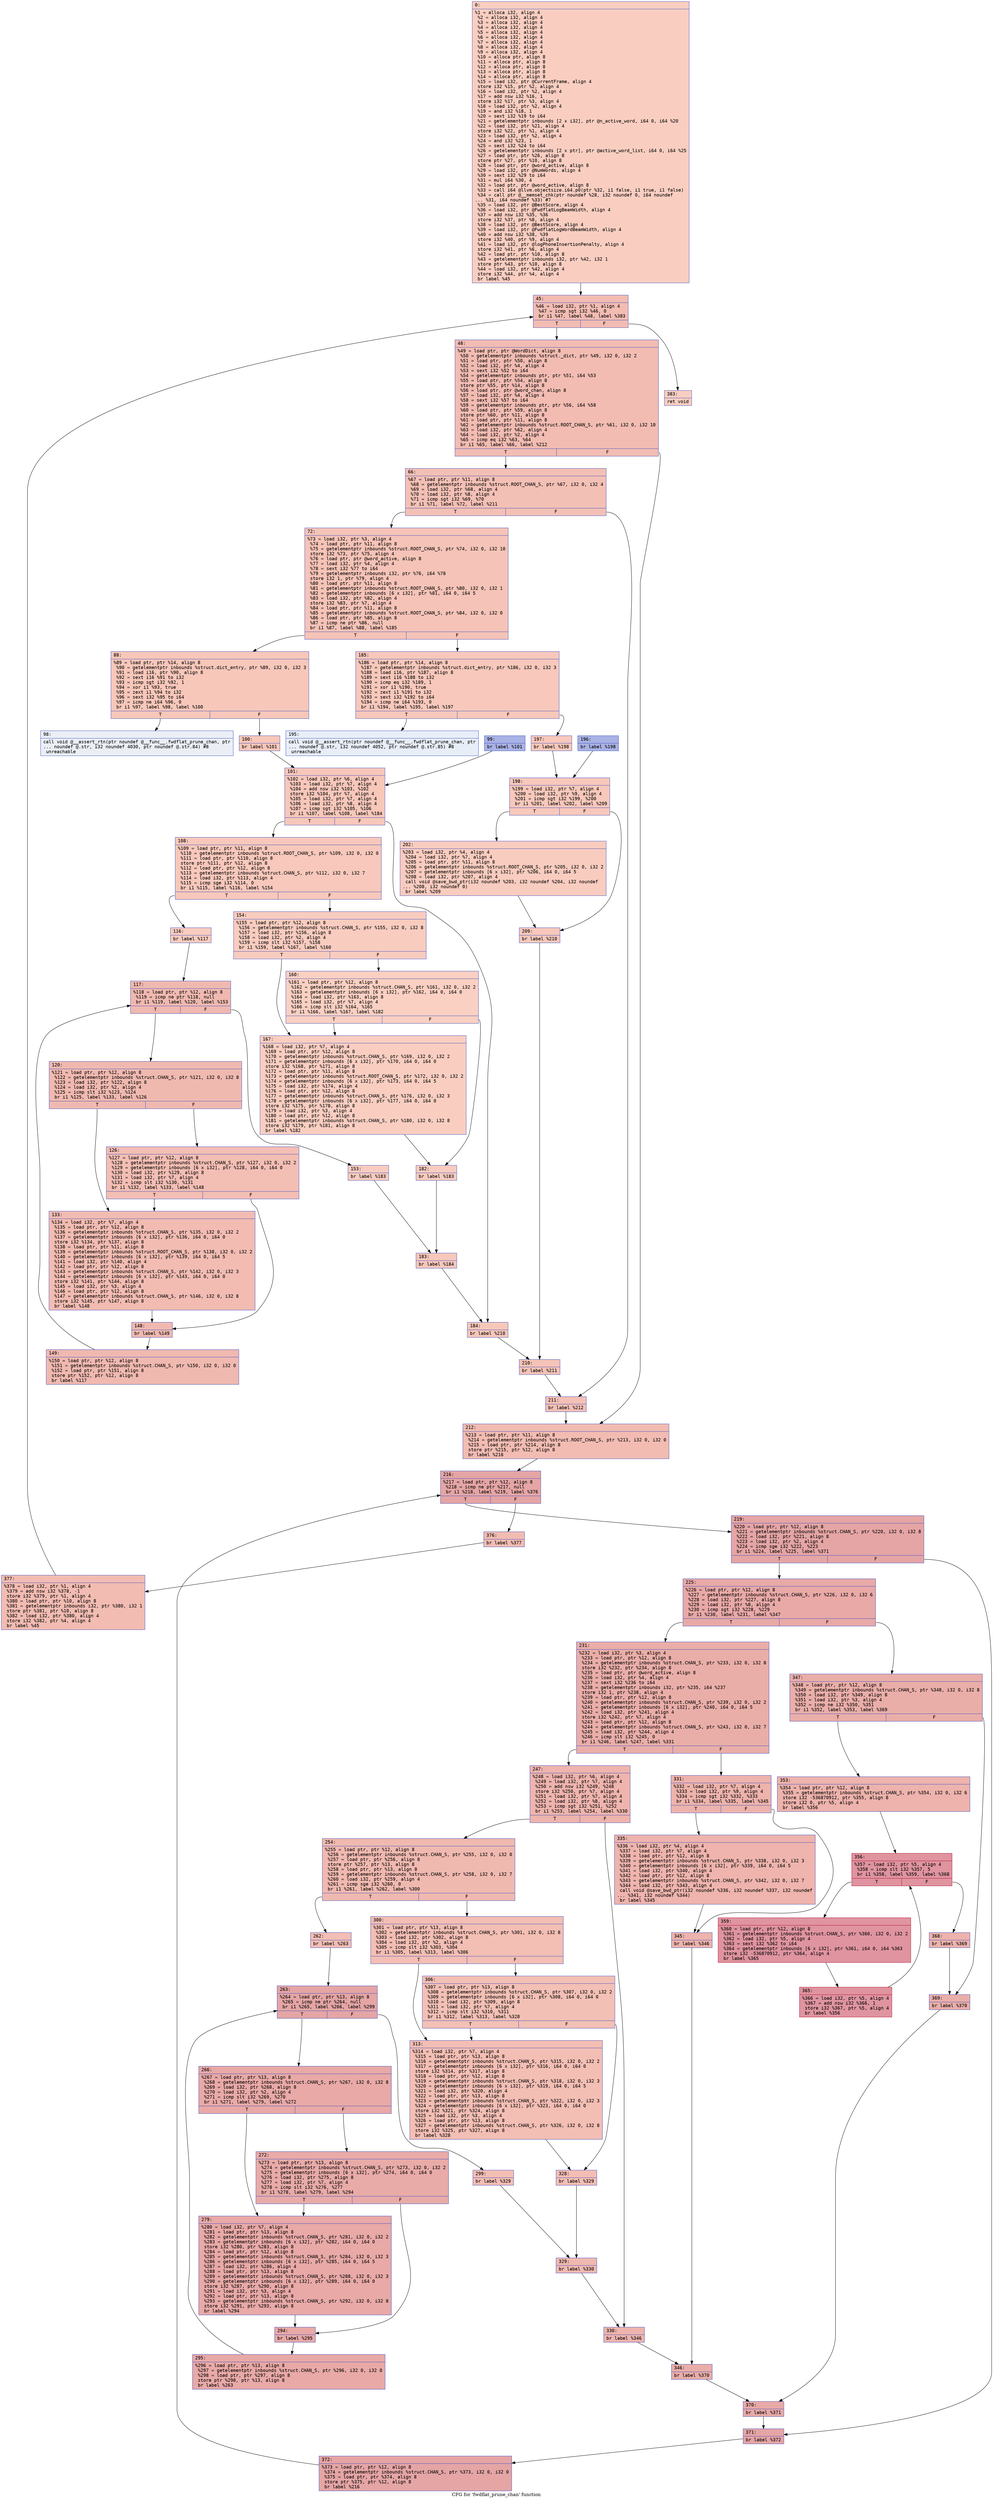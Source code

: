 digraph "CFG for 'fwdflat_prune_chan' function" {
	label="CFG for 'fwdflat_prune_chan' function";

	Node0x60000200eda0 [shape=record,color="#3d50c3ff", style=filled, fillcolor="#f2907270" fontname="Courier",label="{0:\l|  %1 = alloca i32, align 4\l  %2 = alloca i32, align 4\l  %3 = alloca i32, align 4\l  %4 = alloca i32, align 4\l  %5 = alloca i32, align 4\l  %6 = alloca i32, align 4\l  %7 = alloca i32, align 4\l  %8 = alloca i32, align 4\l  %9 = alloca i32, align 4\l  %10 = alloca ptr, align 8\l  %11 = alloca ptr, align 8\l  %12 = alloca ptr, align 8\l  %13 = alloca ptr, align 8\l  %14 = alloca ptr, align 8\l  %15 = load i32, ptr @CurrentFrame, align 4\l  store i32 %15, ptr %2, align 4\l  %16 = load i32, ptr %2, align 4\l  %17 = add nsw i32 %16, 1\l  store i32 %17, ptr %3, align 4\l  %18 = load i32, ptr %2, align 4\l  %19 = and i32 %18, 1\l  %20 = sext i32 %19 to i64\l  %21 = getelementptr inbounds [2 x i32], ptr @n_active_word, i64 0, i64 %20\l  %22 = load i32, ptr %21, align 4\l  store i32 %22, ptr %1, align 4\l  %23 = load i32, ptr %2, align 4\l  %24 = and i32 %23, 1\l  %25 = sext i32 %24 to i64\l  %26 = getelementptr inbounds [2 x ptr], ptr @active_word_list, i64 0, i64 %25\l  %27 = load ptr, ptr %26, align 8\l  store ptr %27, ptr %10, align 8\l  %28 = load ptr, ptr @word_active, align 8\l  %29 = load i32, ptr @NumWords, align 4\l  %30 = sext i32 %29 to i64\l  %31 = mul i64 %30, 4\l  %32 = load ptr, ptr @word_active, align 8\l  %33 = call i64 @llvm.objectsize.i64.p0(ptr %32, i1 false, i1 true, i1 false)\l  %34 = call ptr @__memset_chk(ptr noundef %28, i32 noundef 0, i64 noundef\l... %31, i64 noundef %33) #7\l  %35 = load i32, ptr @BestScore, align 4\l  %36 = load i32, ptr @FwdflatLogBeamWidth, align 4\l  %37 = add nsw i32 %35, %36\l  store i32 %37, ptr %8, align 4\l  %38 = load i32, ptr @BestScore, align 4\l  %39 = load i32, ptr @FwdflatLogWordBeamWidth, align 4\l  %40 = add nsw i32 %38, %39\l  store i32 %40, ptr %9, align 4\l  %41 = load i32, ptr @logPhoneInsertionPenalty, align 4\l  store i32 %41, ptr %6, align 4\l  %42 = load ptr, ptr %10, align 8\l  %43 = getelementptr inbounds i32, ptr %42, i32 1\l  store ptr %43, ptr %10, align 8\l  %44 = load i32, ptr %42, align 4\l  store i32 %44, ptr %4, align 4\l  br label %45\l}"];
	Node0x60000200eda0 -> Node0x60000200edf0[tooltip="0 -> 45\nProbability 100.00%" ];
	Node0x60000200edf0 [shape=record,color="#3d50c3ff", style=filled, fillcolor="#e1675170" fontname="Courier",label="{45:\l|  %46 = load i32, ptr %1, align 4\l  %47 = icmp sgt i32 %46, 0\l  br i1 %47, label %48, label %383\l|{<s0>T|<s1>F}}"];
	Node0x60000200edf0:s0 -> Node0x60000200ee40[tooltip="45 -> 48\nProbability 96.88%" ];
	Node0x60000200edf0:s1 -> Node0x600002008410[tooltip="45 -> 383\nProbability 3.12%" ];
	Node0x60000200ee40 [shape=record,color="#3d50c3ff", style=filled, fillcolor="#e1675170" fontname="Courier",label="{48:\l|  %49 = load ptr, ptr @WordDict, align 8\l  %50 = getelementptr inbounds %struct._dict, ptr %49, i32 0, i32 2\l  %51 = load ptr, ptr %50, align 8\l  %52 = load i32, ptr %4, align 4\l  %53 = sext i32 %52 to i64\l  %54 = getelementptr inbounds ptr, ptr %51, i64 %53\l  %55 = load ptr, ptr %54, align 8\l  store ptr %55, ptr %14, align 8\l  %56 = load ptr, ptr @word_chan, align 8\l  %57 = load i32, ptr %4, align 4\l  %58 = sext i32 %57 to i64\l  %59 = getelementptr inbounds ptr, ptr %56, i64 %58\l  %60 = load ptr, ptr %59, align 8\l  store ptr %60, ptr %11, align 8\l  %61 = load ptr, ptr %11, align 8\l  %62 = getelementptr inbounds %struct.ROOT_CHAN_S, ptr %61, i32 0, i32 10\l  %63 = load i32, ptr %62, align 4\l  %64 = load i32, ptr %2, align 4\l  %65 = icmp eq i32 %63, %64\l  br i1 %65, label %66, label %212\l|{<s0>T|<s1>F}}"];
	Node0x60000200ee40:s0 -> Node0x60000200ee90[tooltip="48 -> 66\nProbability 50.00%" ];
	Node0x60000200ee40:s1 -> Node0x60000200f840[tooltip="48 -> 212\nProbability 50.00%" ];
	Node0x60000200ee90 [shape=record,color="#3d50c3ff", style=filled, fillcolor="#e5705870" fontname="Courier",label="{66:\l|  %67 = load ptr, ptr %11, align 8\l  %68 = getelementptr inbounds %struct.ROOT_CHAN_S, ptr %67, i32 0, i32 4\l  %69 = load i32, ptr %68, align 4\l  %70 = load i32, ptr %8, align 4\l  %71 = icmp sgt i32 %69, %70\l  br i1 %71, label %72, label %211\l|{<s0>T|<s1>F}}"];
	Node0x60000200ee90:s0 -> Node0x60000200eee0[tooltip="66 -> 72\nProbability 50.00%" ];
	Node0x60000200ee90:s1 -> Node0x60000200f7f0[tooltip="66 -> 211\nProbability 50.00%" ];
	Node0x60000200eee0 [shape=record,color="#3d50c3ff", style=filled, fillcolor="#e8765c70" fontname="Courier",label="{72:\l|  %73 = load i32, ptr %3, align 4\l  %74 = load ptr, ptr %11, align 8\l  %75 = getelementptr inbounds %struct.ROOT_CHAN_S, ptr %74, i32 0, i32 10\l  store i32 %73, ptr %75, align 4\l  %76 = load ptr, ptr @word_active, align 8\l  %77 = load i32, ptr %4, align 4\l  %78 = sext i32 %77 to i64\l  %79 = getelementptr inbounds i32, ptr %76, i64 %78\l  store i32 1, ptr %79, align 4\l  %80 = load ptr, ptr %11, align 8\l  %81 = getelementptr inbounds %struct.ROOT_CHAN_S, ptr %80, i32 0, i32 1\l  %82 = getelementptr inbounds [6 x i32], ptr %81, i64 0, i64 5\l  %83 = load i32, ptr %82, align 4\l  store i32 %83, ptr %7, align 4\l  %84 = load ptr, ptr %11, align 8\l  %85 = getelementptr inbounds %struct.ROOT_CHAN_S, ptr %84, i32 0, i32 0\l  %86 = load ptr, ptr %85, align 8\l  %87 = icmp ne ptr %86, null\l  br i1 %87, label %88, label %185\l|{<s0>T|<s1>F}}"];
	Node0x60000200eee0:s0 -> Node0x60000200ef30[tooltip="72 -> 88\nProbability 62.50%" ];
	Node0x60000200eee0:s1 -> Node0x60000200f570[tooltip="72 -> 185\nProbability 37.50%" ];
	Node0x60000200ef30 [shape=record,color="#3d50c3ff", style=filled, fillcolor="#ec7f6370" fontname="Courier",label="{88:\l|  %89 = load ptr, ptr %14, align 8\l  %90 = getelementptr inbounds %struct.dict_entry, ptr %89, i32 0, i32 3\l  %91 = load i16, ptr %90, align 8\l  %92 = sext i16 %91 to i32\l  %93 = icmp sgt i32 %92, 1\l  %94 = xor i1 %93, true\l  %95 = zext i1 %94 to i32\l  %96 = sext i32 %95 to i64\l  %97 = icmp ne i64 %96, 0\l  br i1 %97, label %98, label %100\l|{<s0>T|<s1>F}}"];
	Node0x60000200ef30:s0 -> Node0x60000200ef80[tooltip="88 -> 98\nProbability 0.00%" ];
	Node0x60000200ef30:s1 -> Node0x60000200f020[tooltip="88 -> 100\nProbability 100.00%" ];
	Node0x60000200ef80 [shape=record,color="#3d50c3ff", style=filled, fillcolor="#d1dae970" fontname="Courier",label="{98:\l|  call void @__assert_rtn(ptr noundef @__func__.fwdflat_prune_chan, ptr\l... noundef @.str, i32 noundef 4030, ptr noundef @.str.84) #8\l  unreachable\l}"];
	Node0x60000200efd0 [shape=record,color="#3d50c3ff", style=filled, fillcolor="#3d50c370" fontname="Courier",label="{99:\l|  br label %101\l}"];
	Node0x60000200efd0 -> Node0x60000200f070[tooltip="99 -> 101\nProbability 100.00%" ];
	Node0x60000200f020 [shape=record,color="#3d50c3ff", style=filled, fillcolor="#ec7f6370" fontname="Courier",label="{100:\l|  br label %101\l}"];
	Node0x60000200f020 -> Node0x60000200f070[tooltip="100 -> 101\nProbability 100.00%" ];
	Node0x60000200f070 [shape=record,color="#3d50c3ff", style=filled, fillcolor="#ec7f6370" fontname="Courier",label="{101:\l|  %102 = load i32, ptr %6, align 4\l  %103 = load i32, ptr %7, align 4\l  %104 = add nsw i32 %103, %102\l  store i32 %104, ptr %7, align 4\l  %105 = load i32, ptr %7, align 4\l  %106 = load i32, ptr %8, align 4\l  %107 = icmp sgt i32 %105, %106\l  br i1 %107, label %108, label %184\l|{<s0>T|<s1>F}}"];
	Node0x60000200f070:s0 -> Node0x60000200f0c0[tooltip="101 -> 108\nProbability 50.00%" ];
	Node0x60000200f070:s1 -> Node0x60000200f520[tooltip="101 -> 184\nProbability 50.00%" ];
	Node0x60000200f0c0 [shape=record,color="#3d50c3ff", style=filled, fillcolor="#ed836670" fontname="Courier",label="{108:\l|  %109 = load ptr, ptr %11, align 8\l  %110 = getelementptr inbounds %struct.ROOT_CHAN_S, ptr %109, i32 0, i32 0\l  %111 = load ptr, ptr %110, align 8\l  store ptr %111, ptr %12, align 8\l  %112 = load ptr, ptr %12, align 8\l  %113 = getelementptr inbounds %struct.CHAN_S, ptr %112, i32 0, i32 7\l  %114 = load i32, ptr %113, align 4\l  %115 = icmp sge i32 %114, 0\l  br i1 %115, label %116, label %154\l|{<s0>T|<s1>F}}"];
	Node0x60000200f0c0:s0 -> Node0x60000200f110[tooltip="108 -> 116\nProbability 50.00%" ];
	Node0x60000200f0c0:s1 -> Node0x60000200f390[tooltip="108 -> 154\nProbability 50.00%" ];
	Node0x60000200f110 [shape=record,color="#3d50c3ff", style=filled, fillcolor="#f08b6e70" fontname="Courier",label="{116:\l|  br label %117\l}"];
	Node0x60000200f110 -> Node0x60000200f160[tooltip="116 -> 117\nProbability 100.00%" ];
	Node0x60000200f160 [shape=record,color="#3d50c3ff", style=filled, fillcolor="#de614d70" fontname="Courier",label="{117:\l|  %118 = load ptr, ptr %12, align 8\l  %119 = icmp ne ptr %118, null\l  br i1 %119, label %120, label %153\l|{<s0>T|<s1>F}}"];
	Node0x60000200f160:s0 -> Node0x60000200f1b0[tooltip="117 -> 120\nProbability 96.88%" ];
	Node0x60000200f160:s1 -> Node0x60000200f340[tooltip="117 -> 153\nProbability 3.12%" ];
	Node0x60000200f1b0 [shape=record,color="#3d50c3ff", style=filled, fillcolor="#de614d70" fontname="Courier",label="{120:\l|  %121 = load ptr, ptr %12, align 8\l  %122 = getelementptr inbounds %struct.CHAN_S, ptr %121, i32 0, i32 8\l  %123 = load i32, ptr %122, align 8\l  %124 = load i32, ptr %2, align 4\l  %125 = icmp slt i32 %123, %124\l  br i1 %125, label %133, label %126\l|{<s0>T|<s1>F}}"];
	Node0x60000200f1b0:s0 -> Node0x60000200f250[tooltip="120 -> 133\nProbability 50.00%" ];
	Node0x60000200f1b0:s1 -> Node0x60000200f200[tooltip="120 -> 126\nProbability 50.00%" ];
	Node0x60000200f200 [shape=record,color="#3d50c3ff", style=filled, fillcolor="#e36c5570" fontname="Courier",label="{126:\l|  %127 = load ptr, ptr %12, align 8\l  %128 = getelementptr inbounds %struct.CHAN_S, ptr %127, i32 0, i32 2\l  %129 = getelementptr inbounds [6 x i32], ptr %128, i64 0, i64 0\l  %130 = load i32, ptr %129, align 8\l  %131 = load i32, ptr %7, align 4\l  %132 = icmp slt i32 %130, %131\l  br i1 %132, label %133, label %148\l|{<s0>T|<s1>F}}"];
	Node0x60000200f200:s0 -> Node0x60000200f250[tooltip="126 -> 133\nProbability 50.00%" ];
	Node0x60000200f200:s1 -> Node0x60000200f2a0[tooltip="126 -> 148\nProbability 50.00%" ];
	Node0x60000200f250 [shape=record,color="#3d50c3ff", style=filled, fillcolor="#e1675170" fontname="Courier",label="{133:\l|  %134 = load i32, ptr %7, align 4\l  %135 = load ptr, ptr %12, align 8\l  %136 = getelementptr inbounds %struct.CHAN_S, ptr %135, i32 0, i32 2\l  %137 = getelementptr inbounds [6 x i32], ptr %136, i64 0, i64 0\l  store i32 %134, ptr %137, align 8\l  %138 = load ptr, ptr %11, align 8\l  %139 = getelementptr inbounds %struct.ROOT_CHAN_S, ptr %138, i32 0, i32 2\l  %140 = getelementptr inbounds [6 x i32], ptr %139, i64 0, i64 5\l  %141 = load i32, ptr %140, align 4\l  %142 = load ptr, ptr %12, align 8\l  %143 = getelementptr inbounds %struct.CHAN_S, ptr %142, i32 0, i32 3\l  %144 = getelementptr inbounds [6 x i32], ptr %143, i64 0, i64 0\l  store i32 %141, ptr %144, align 8\l  %145 = load i32, ptr %3, align 4\l  %146 = load ptr, ptr %12, align 8\l  %147 = getelementptr inbounds %struct.CHAN_S, ptr %146, i32 0, i32 8\l  store i32 %145, ptr %147, align 8\l  br label %148\l}"];
	Node0x60000200f250 -> Node0x60000200f2a0[tooltip="133 -> 148\nProbability 100.00%" ];
	Node0x60000200f2a0 [shape=record,color="#3d50c3ff", style=filled, fillcolor="#de614d70" fontname="Courier",label="{148:\l|  br label %149\l}"];
	Node0x60000200f2a0 -> Node0x60000200f2f0[tooltip="148 -> 149\nProbability 100.00%" ];
	Node0x60000200f2f0 [shape=record,color="#3d50c3ff", style=filled, fillcolor="#de614d70" fontname="Courier",label="{149:\l|  %150 = load ptr, ptr %12, align 8\l  %151 = getelementptr inbounds %struct.CHAN_S, ptr %150, i32 0, i32 0\l  %152 = load ptr, ptr %151, align 8\l  store ptr %152, ptr %12, align 8\l  br label %117\l}"];
	Node0x60000200f2f0 -> Node0x60000200f160[tooltip="149 -> 117\nProbability 100.00%" ];
	Node0x60000200f340 [shape=record,color="#3d50c3ff", style=filled, fillcolor="#f08b6e70" fontname="Courier",label="{153:\l|  br label %183\l}"];
	Node0x60000200f340 -> Node0x60000200f4d0[tooltip="153 -> 183\nProbability 100.00%" ];
	Node0x60000200f390 [shape=record,color="#3d50c3ff", style=filled, fillcolor="#f08b6e70" fontname="Courier",label="{154:\l|  %155 = load ptr, ptr %12, align 8\l  %156 = getelementptr inbounds %struct.CHAN_S, ptr %155, i32 0, i32 8\l  %157 = load i32, ptr %156, align 8\l  %158 = load i32, ptr %2, align 4\l  %159 = icmp slt i32 %157, %158\l  br i1 %159, label %167, label %160\l|{<s0>T|<s1>F}}"];
	Node0x60000200f390:s0 -> Node0x60000200f430[tooltip="154 -> 167\nProbability 50.00%" ];
	Node0x60000200f390:s1 -> Node0x60000200f3e0[tooltip="154 -> 160\nProbability 50.00%" ];
	Node0x60000200f3e0 [shape=record,color="#3d50c3ff", style=filled, fillcolor="#f3947570" fontname="Courier",label="{160:\l|  %161 = load ptr, ptr %12, align 8\l  %162 = getelementptr inbounds %struct.CHAN_S, ptr %161, i32 0, i32 2\l  %163 = getelementptr inbounds [6 x i32], ptr %162, i64 0, i64 0\l  %164 = load i32, ptr %163, align 8\l  %165 = load i32, ptr %7, align 4\l  %166 = icmp slt i32 %164, %165\l  br i1 %166, label %167, label %182\l|{<s0>T|<s1>F}}"];
	Node0x60000200f3e0:s0 -> Node0x60000200f430[tooltip="160 -> 167\nProbability 50.00%" ];
	Node0x60000200f3e0:s1 -> Node0x60000200f480[tooltip="160 -> 182\nProbability 50.00%" ];
	Node0x60000200f430 [shape=record,color="#3d50c3ff", style=filled, fillcolor="#f2907270" fontname="Courier",label="{167:\l|  %168 = load i32, ptr %7, align 4\l  %169 = load ptr, ptr %12, align 8\l  %170 = getelementptr inbounds %struct.CHAN_S, ptr %169, i32 0, i32 2\l  %171 = getelementptr inbounds [6 x i32], ptr %170, i64 0, i64 0\l  store i32 %168, ptr %171, align 8\l  %172 = load ptr, ptr %11, align 8\l  %173 = getelementptr inbounds %struct.ROOT_CHAN_S, ptr %172, i32 0, i32 2\l  %174 = getelementptr inbounds [6 x i32], ptr %173, i64 0, i64 5\l  %175 = load i32, ptr %174, align 4\l  %176 = load ptr, ptr %12, align 8\l  %177 = getelementptr inbounds %struct.CHAN_S, ptr %176, i32 0, i32 3\l  %178 = getelementptr inbounds [6 x i32], ptr %177, i64 0, i64 0\l  store i32 %175, ptr %178, align 8\l  %179 = load i32, ptr %3, align 4\l  %180 = load ptr, ptr %12, align 8\l  %181 = getelementptr inbounds %struct.CHAN_S, ptr %180, i32 0, i32 8\l  store i32 %179, ptr %181, align 8\l  br label %182\l}"];
	Node0x60000200f430 -> Node0x60000200f480[tooltip="167 -> 182\nProbability 100.00%" ];
	Node0x60000200f480 [shape=record,color="#3d50c3ff", style=filled, fillcolor="#f08b6e70" fontname="Courier",label="{182:\l|  br label %183\l}"];
	Node0x60000200f480 -> Node0x60000200f4d0[tooltip="182 -> 183\nProbability 100.00%" ];
	Node0x60000200f4d0 [shape=record,color="#3d50c3ff", style=filled, fillcolor="#ed836670" fontname="Courier",label="{183:\l|  br label %184\l}"];
	Node0x60000200f4d0 -> Node0x60000200f520[tooltip="183 -> 184\nProbability 100.00%" ];
	Node0x60000200f520 [shape=record,color="#3d50c3ff", style=filled, fillcolor="#ec7f6370" fontname="Courier",label="{184:\l|  br label %210\l}"];
	Node0x60000200f520 -> Node0x60000200f7a0[tooltip="184 -> 210\nProbability 100.00%" ];
	Node0x60000200f570 [shape=record,color="#3d50c3ff", style=filled, fillcolor="#ed836670" fontname="Courier",label="{185:\l|  %186 = load ptr, ptr %14, align 8\l  %187 = getelementptr inbounds %struct.dict_entry, ptr %186, i32 0, i32 3\l  %188 = load i16, ptr %187, align 8\l  %189 = sext i16 %188 to i32\l  %190 = icmp eq i32 %189, 1\l  %191 = xor i1 %190, true\l  %192 = zext i1 %191 to i32\l  %193 = sext i32 %192 to i64\l  %194 = icmp ne i64 %193, 0\l  br i1 %194, label %195, label %197\l|{<s0>T|<s1>F}}"];
	Node0x60000200f570:s0 -> Node0x60000200f5c0[tooltip="185 -> 195\nProbability 0.00%" ];
	Node0x60000200f570:s1 -> Node0x60000200f660[tooltip="185 -> 197\nProbability 100.00%" ];
	Node0x60000200f5c0 [shape=record,color="#3d50c3ff", style=filled, fillcolor="#cbd8ee70" fontname="Courier",label="{195:\l|  call void @__assert_rtn(ptr noundef @__func__.fwdflat_prune_chan, ptr\l... noundef @.str, i32 noundef 4052, ptr noundef @.str.85) #8\l  unreachable\l}"];
	Node0x60000200f610 [shape=record,color="#3d50c3ff", style=filled, fillcolor="#3d50c370" fontname="Courier",label="{196:\l|  br label %198\l}"];
	Node0x60000200f610 -> Node0x60000200f6b0[tooltip="196 -> 198\nProbability 100.00%" ];
	Node0x60000200f660 [shape=record,color="#3d50c3ff", style=filled, fillcolor="#ed836670" fontname="Courier",label="{197:\l|  br label %198\l}"];
	Node0x60000200f660 -> Node0x60000200f6b0[tooltip="197 -> 198\nProbability 100.00%" ];
	Node0x60000200f6b0 [shape=record,color="#3d50c3ff", style=filled, fillcolor="#ed836670" fontname="Courier",label="{198:\l|  %199 = load i32, ptr %7, align 4\l  %200 = load i32, ptr %9, align 4\l  %201 = icmp sgt i32 %199, %200\l  br i1 %201, label %202, label %209\l|{<s0>T|<s1>F}}"];
	Node0x60000200f6b0:s0 -> Node0x60000200f700[tooltip="198 -> 202\nProbability 50.00%" ];
	Node0x60000200f6b0:s1 -> Node0x60000200f750[tooltip="198 -> 209\nProbability 50.00%" ];
	Node0x60000200f700 [shape=record,color="#3d50c3ff", style=filled, fillcolor="#f08b6e70" fontname="Courier",label="{202:\l|  %203 = load i32, ptr %4, align 4\l  %204 = load i32, ptr %7, align 4\l  %205 = load ptr, ptr %11, align 8\l  %206 = getelementptr inbounds %struct.ROOT_CHAN_S, ptr %205, i32 0, i32 2\l  %207 = getelementptr inbounds [6 x i32], ptr %206, i64 0, i64 5\l  %208 = load i32, ptr %207, align 4\l  call void @save_bwd_ptr(i32 noundef %203, i32 noundef %204, i32 noundef\l... %208, i32 noundef 0)\l  br label %209\l}"];
	Node0x60000200f700 -> Node0x60000200f750[tooltip="202 -> 209\nProbability 100.00%" ];
	Node0x60000200f750 [shape=record,color="#3d50c3ff", style=filled, fillcolor="#ed836670" fontname="Courier",label="{209:\l|  br label %210\l}"];
	Node0x60000200f750 -> Node0x60000200f7a0[tooltip="209 -> 210\nProbability 100.00%" ];
	Node0x60000200f7a0 [shape=record,color="#3d50c3ff", style=filled, fillcolor="#e8765c70" fontname="Courier",label="{210:\l|  br label %211\l}"];
	Node0x60000200f7a0 -> Node0x60000200f7f0[tooltip="210 -> 211\nProbability 100.00%" ];
	Node0x60000200f7f0 [shape=record,color="#3d50c3ff", style=filled, fillcolor="#e5705870" fontname="Courier",label="{211:\l|  br label %212\l}"];
	Node0x60000200f7f0 -> Node0x60000200f840[tooltip="211 -> 212\nProbability 100.00%" ];
	Node0x60000200f840 [shape=record,color="#3d50c3ff", style=filled, fillcolor="#e1675170" fontname="Courier",label="{212:\l|  %213 = load ptr, ptr %11, align 8\l  %214 = getelementptr inbounds %struct.ROOT_CHAN_S, ptr %213, i32 0, i32 0\l  %215 = load ptr, ptr %214, align 8\l  store ptr %215, ptr %12, align 8\l  br label %216\l}"];
	Node0x60000200f840 -> Node0x60000200f890[tooltip="212 -> 216\nProbability 100.00%" ];
	Node0x60000200f890 [shape=record,color="#3d50c3ff", style=filled, fillcolor="#c5333470" fontname="Courier",label="{216:\l|  %217 = load ptr, ptr %12, align 8\l  %218 = icmp ne ptr %217, null\l  br i1 %218, label %219, label %376\l|{<s0>T|<s1>F}}"];
	Node0x60000200f890:s0 -> Node0x60000200f8e0[tooltip="216 -> 219\nProbability 96.88%" ];
	Node0x60000200f890:s1 -> Node0x600002008370[tooltip="216 -> 376\nProbability 3.12%" ];
	Node0x60000200f8e0 [shape=record,color="#3d50c3ff", style=filled, fillcolor="#c5333470" fontname="Courier",label="{219:\l|  %220 = load ptr, ptr %12, align 8\l  %221 = getelementptr inbounds %struct.CHAN_S, ptr %220, i32 0, i32 8\l  %222 = load i32, ptr %221, align 8\l  %223 = load i32, ptr %2, align 4\l  %224 = icmp sge i32 %222, %223\l  br i1 %224, label %225, label %371\l|{<s0>T|<s1>F}}"];
	Node0x60000200f8e0:s0 -> Node0x60000200f930[tooltip="219 -> 225\nProbability 50.00%" ];
	Node0x60000200f8e0:s1 -> Node0x6000020082d0[tooltip="219 -> 371\nProbability 50.00%" ];
	Node0x60000200f930 [shape=record,color="#3d50c3ff", style=filled, fillcolor="#ca3b3770" fontname="Courier",label="{225:\l|  %226 = load ptr, ptr %12, align 8\l  %227 = getelementptr inbounds %struct.CHAN_S, ptr %226, i32 0, i32 6\l  %228 = load i32, ptr %227, align 8\l  %229 = load i32, ptr %8, align 4\l  %230 = icmp sgt i32 %228, %229\l  br i1 %230, label %231, label %347\l|{<s0>T|<s1>F}}"];
	Node0x60000200f930:s0 -> Node0x60000200f980[tooltip="225 -> 231\nProbability 50.00%" ];
	Node0x60000200f930:s1 -> Node0x600002008050[tooltip="225 -> 347\nProbability 50.00%" ];
	Node0x60000200f980 [shape=record,color="#3d50c3ff", style=filled, fillcolor="#d0473d70" fontname="Courier",label="{231:\l|  %232 = load i32, ptr %3, align 4\l  %233 = load ptr, ptr %12, align 8\l  %234 = getelementptr inbounds %struct.CHAN_S, ptr %233, i32 0, i32 8\l  store i32 %232, ptr %234, align 8\l  %235 = load ptr, ptr @word_active, align 8\l  %236 = load i32, ptr %4, align 4\l  %237 = sext i32 %236 to i64\l  %238 = getelementptr inbounds i32, ptr %235, i64 %237\l  store i32 1, ptr %238, align 4\l  %239 = load ptr, ptr %12, align 8\l  %240 = getelementptr inbounds %struct.CHAN_S, ptr %239, i32 0, i32 2\l  %241 = getelementptr inbounds [6 x i32], ptr %240, i64 0, i64 5\l  %242 = load i32, ptr %241, align 4\l  store i32 %242, ptr %7, align 4\l  %243 = load ptr, ptr %12, align 8\l  %244 = getelementptr inbounds %struct.CHAN_S, ptr %243, i32 0, i32 7\l  %245 = load i32, ptr %244, align 4\l  %246 = icmp slt i32 %245, 0\l  br i1 %246, label %247, label %331\l|{<s0>T|<s1>F}}"];
	Node0x60000200f980:s0 -> Node0x60000200f9d0[tooltip="231 -> 247\nProbability 37.50%" ];
	Node0x60000200f980:s1 -> Node0x60000200fed0[tooltip="231 -> 331\nProbability 62.50%" ];
	Node0x60000200f9d0 [shape=record,color="#3d50c3ff", style=filled, fillcolor="#d8564670" fontname="Courier",label="{247:\l|  %248 = load i32, ptr %6, align 4\l  %249 = load i32, ptr %7, align 4\l  %250 = add nsw i32 %249, %248\l  store i32 %250, ptr %7, align 4\l  %251 = load i32, ptr %7, align 4\l  %252 = load i32, ptr %8, align 4\l  %253 = icmp sgt i32 %251, %252\l  br i1 %253, label %254, label %330\l|{<s0>T|<s1>F}}"];
	Node0x60000200f9d0:s0 -> Node0x60000200fa20[tooltip="247 -> 254\nProbability 50.00%" ];
	Node0x60000200f9d0:s1 -> Node0x60000200fe80[tooltip="247 -> 330\nProbability 50.00%" ];
	Node0x60000200fa20 [shape=record,color="#3d50c3ff", style=filled, fillcolor="#de614d70" fontname="Courier",label="{254:\l|  %255 = load ptr, ptr %12, align 8\l  %256 = getelementptr inbounds %struct.CHAN_S, ptr %255, i32 0, i32 0\l  %257 = load ptr, ptr %256, align 8\l  store ptr %257, ptr %13, align 8\l  %258 = load ptr, ptr %13, align 8\l  %259 = getelementptr inbounds %struct.CHAN_S, ptr %258, i32 0, i32 7\l  %260 = load i32, ptr %259, align 4\l  %261 = icmp sge i32 %260, 0\l  br i1 %261, label %262, label %300\l|{<s0>T|<s1>F}}"];
	Node0x60000200fa20:s0 -> Node0x60000200fa70[tooltip="254 -> 262\nProbability 50.00%" ];
	Node0x60000200fa20:s1 -> Node0x60000200fcf0[tooltip="254 -> 300\nProbability 50.00%" ];
	Node0x60000200fa70 [shape=record,color="#3d50c3ff", style=filled, fillcolor="#e36c5570" fontname="Courier",label="{262:\l|  br label %263\l}"];
	Node0x60000200fa70 -> Node0x60000200fac0[tooltip="262 -> 263\nProbability 100.00%" ];
	Node0x60000200fac0 [shape=record,color="#3d50c3ff", style=filled, fillcolor="#c5333470" fontname="Courier",label="{263:\l|  %264 = load ptr, ptr %13, align 8\l  %265 = icmp ne ptr %264, null\l  br i1 %265, label %266, label %299\l|{<s0>T|<s1>F}}"];
	Node0x60000200fac0:s0 -> Node0x60000200fb10[tooltip="263 -> 266\nProbability 96.88%" ];
	Node0x60000200fac0:s1 -> Node0x60000200fca0[tooltip="263 -> 299\nProbability 3.12%" ];
	Node0x60000200fb10 [shape=record,color="#3d50c3ff", style=filled, fillcolor="#ca3b3770" fontname="Courier",label="{266:\l|  %267 = load ptr, ptr %13, align 8\l  %268 = getelementptr inbounds %struct.CHAN_S, ptr %267, i32 0, i32 8\l  %269 = load i32, ptr %268, align 8\l  %270 = load i32, ptr %2, align 4\l  %271 = icmp slt i32 %269, %270\l  br i1 %271, label %279, label %272\l|{<s0>T|<s1>F}}"];
	Node0x60000200fb10:s0 -> Node0x60000200fbb0[tooltip="266 -> 279\nProbability 50.00%" ];
	Node0x60000200fb10:s1 -> Node0x60000200fb60[tooltip="266 -> 272\nProbability 50.00%" ];
	Node0x60000200fb60 [shape=record,color="#3d50c3ff", style=filled, fillcolor="#cc403a70" fontname="Courier",label="{272:\l|  %273 = load ptr, ptr %13, align 8\l  %274 = getelementptr inbounds %struct.CHAN_S, ptr %273, i32 0, i32 2\l  %275 = getelementptr inbounds [6 x i32], ptr %274, i64 0, i64 0\l  %276 = load i32, ptr %275, align 8\l  %277 = load i32, ptr %7, align 4\l  %278 = icmp slt i32 %276, %277\l  br i1 %278, label %279, label %294\l|{<s0>T|<s1>F}}"];
	Node0x60000200fb60:s0 -> Node0x60000200fbb0[tooltip="272 -> 279\nProbability 50.00%" ];
	Node0x60000200fb60:s1 -> Node0x60000200fc00[tooltip="272 -> 294\nProbability 50.00%" ];
	Node0x60000200fbb0 [shape=record,color="#3d50c3ff", style=filled, fillcolor="#ca3b3770" fontname="Courier",label="{279:\l|  %280 = load i32, ptr %7, align 4\l  %281 = load ptr, ptr %13, align 8\l  %282 = getelementptr inbounds %struct.CHAN_S, ptr %281, i32 0, i32 2\l  %283 = getelementptr inbounds [6 x i32], ptr %282, i64 0, i64 0\l  store i32 %280, ptr %283, align 8\l  %284 = load ptr, ptr %12, align 8\l  %285 = getelementptr inbounds %struct.CHAN_S, ptr %284, i32 0, i32 3\l  %286 = getelementptr inbounds [6 x i32], ptr %285, i64 0, i64 5\l  %287 = load i32, ptr %286, align 4\l  %288 = load ptr, ptr %13, align 8\l  %289 = getelementptr inbounds %struct.CHAN_S, ptr %288, i32 0, i32 3\l  %290 = getelementptr inbounds [6 x i32], ptr %289, i64 0, i64 0\l  store i32 %287, ptr %290, align 8\l  %291 = load i32, ptr %3, align 4\l  %292 = load ptr, ptr %13, align 8\l  %293 = getelementptr inbounds %struct.CHAN_S, ptr %292, i32 0, i32 8\l  store i32 %291, ptr %293, align 8\l  br label %294\l}"];
	Node0x60000200fbb0 -> Node0x60000200fc00[tooltip="279 -> 294\nProbability 100.00%" ];
	Node0x60000200fc00 [shape=record,color="#3d50c3ff", style=filled, fillcolor="#ca3b3770" fontname="Courier",label="{294:\l|  br label %295\l}"];
	Node0x60000200fc00 -> Node0x60000200fc50[tooltip="294 -> 295\nProbability 100.00%" ];
	Node0x60000200fc50 [shape=record,color="#3d50c3ff", style=filled, fillcolor="#ca3b3770" fontname="Courier",label="{295:\l|  %296 = load ptr, ptr %13, align 8\l  %297 = getelementptr inbounds %struct.CHAN_S, ptr %296, i32 0, i32 0\l  %298 = load ptr, ptr %297, align 8\l  store ptr %298, ptr %13, align 8\l  br label %263\l}"];
	Node0x60000200fc50 -> Node0x60000200fac0[tooltip="295 -> 263\nProbability 100.00%" ];
	Node0x60000200fca0 [shape=record,color="#3d50c3ff", style=filled, fillcolor="#e36c5570" fontname="Courier",label="{299:\l|  br label %329\l}"];
	Node0x60000200fca0 -> Node0x60000200fe30[tooltip="299 -> 329\nProbability 100.00%" ];
	Node0x60000200fcf0 [shape=record,color="#3d50c3ff", style=filled, fillcolor="#e36c5570" fontname="Courier",label="{300:\l|  %301 = load ptr, ptr %13, align 8\l  %302 = getelementptr inbounds %struct.CHAN_S, ptr %301, i32 0, i32 8\l  %303 = load i32, ptr %302, align 8\l  %304 = load i32, ptr %2, align 4\l  %305 = icmp slt i32 %303, %304\l  br i1 %305, label %313, label %306\l|{<s0>T|<s1>F}}"];
	Node0x60000200fcf0:s0 -> Node0x60000200fd90[tooltip="300 -> 313\nProbability 50.00%" ];
	Node0x60000200fcf0:s1 -> Node0x60000200fd40[tooltip="300 -> 306\nProbability 50.00%" ];
	Node0x60000200fd40 [shape=record,color="#3d50c3ff", style=filled, fillcolor="#e5705870" fontname="Courier",label="{306:\l|  %307 = load ptr, ptr %13, align 8\l  %308 = getelementptr inbounds %struct.CHAN_S, ptr %307, i32 0, i32 2\l  %309 = getelementptr inbounds [6 x i32], ptr %308, i64 0, i64 0\l  %310 = load i32, ptr %309, align 8\l  %311 = load i32, ptr %7, align 4\l  %312 = icmp slt i32 %310, %311\l  br i1 %312, label %313, label %328\l|{<s0>T|<s1>F}}"];
	Node0x60000200fd40:s0 -> Node0x60000200fd90[tooltip="306 -> 313\nProbability 50.00%" ];
	Node0x60000200fd40:s1 -> Node0x60000200fde0[tooltip="306 -> 328\nProbability 50.00%" ];
	Node0x60000200fd90 [shape=record,color="#3d50c3ff", style=filled, fillcolor="#e36c5570" fontname="Courier",label="{313:\l|  %314 = load i32, ptr %7, align 4\l  %315 = load ptr, ptr %13, align 8\l  %316 = getelementptr inbounds %struct.CHAN_S, ptr %315, i32 0, i32 2\l  %317 = getelementptr inbounds [6 x i32], ptr %316, i64 0, i64 0\l  store i32 %314, ptr %317, align 8\l  %318 = load ptr, ptr %12, align 8\l  %319 = getelementptr inbounds %struct.CHAN_S, ptr %318, i32 0, i32 3\l  %320 = getelementptr inbounds [6 x i32], ptr %319, i64 0, i64 5\l  %321 = load i32, ptr %320, align 4\l  %322 = load ptr, ptr %13, align 8\l  %323 = getelementptr inbounds %struct.CHAN_S, ptr %322, i32 0, i32 3\l  %324 = getelementptr inbounds [6 x i32], ptr %323, i64 0, i64 0\l  store i32 %321, ptr %324, align 8\l  %325 = load i32, ptr %3, align 4\l  %326 = load ptr, ptr %13, align 8\l  %327 = getelementptr inbounds %struct.CHAN_S, ptr %326, i32 0, i32 8\l  store i32 %325, ptr %327, align 8\l  br label %328\l}"];
	Node0x60000200fd90 -> Node0x60000200fde0[tooltip="313 -> 328\nProbability 100.00%" ];
	Node0x60000200fde0 [shape=record,color="#3d50c3ff", style=filled, fillcolor="#e36c5570" fontname="Courier",label="{328:\l|  br label %329\l}"];
	Node0x60000200fde0 -> Node0x60000200fe30[tooltip="328 -> 329\nProbability 100.00%" ];
	Node0x60000200fe30 [shape=record,color="#3d50c3ff", style=filled, fillcolor="#de614d70" fontname="Courier",label="{329:\l|  br label %330\l}"];
	Node0x60000200fe30 -> Node0x60000200fe80[tooltip="329 -> 330\nProbability 100.00%" ];
	Node0x60000200fe80 [shape=record,color="#3d50c3ff", style=filled, fillcolor="#d8564670" fontname="Courier",label="{330:\l|  br label %346\l}"];
	Node0x60000200fe80 -> Node0x600002008000[tooltip="330 -> 346\nProbability 100.00%" ];
	Node0x60000200fed0 [shape=record,color="#3d50c3ff", style=filled, fillcolor="#d6524470" fontname="Courier",label="{331:\l|  %332 = load i32, ptr %7, align 4\l  %333 = load i32, ptr %9, align 4\l  %334 = icmp sgt i32 %332, %333\l  br i1 %334, label %335, label %345\l|{<s0>T|<s1>F}}"];
	Node0x60000200fed0:s0 -> Node0x60000200ff20[tooltip="331 -> 335\nProbability 50.00%" ];
	Node0x60000200fed0:s1 -> Node0x60000200ff70[tooltip="331 -> 345\nProbability 50.00%" ];
	Node0x60000200ff20 [shape=record,color="#3d50c3ff", style=filled, fillcolor="#d8564670" fontname="Courier",label="{335:\l|  %336 = load i32, ptr %4, align 4\l  %337 = load i32, ptr %7, align 4\l  %338 = load ptr, ptr %12, align 8\l  %339 = getelementptr inbounds %struct.CHAN_S, ptr %338, i32 0, i32 3\l  %340 = getelementptr inbounds [6 x i32], ptr %339, i64 0, i64 5\l  %341 = load i32, ptr %340, align 4\l  %342 = load ptr, ptr %12, align 8\l  %343 = getelementptr inbounds %struct.CHAN_S, ptr %342, i32 0, i32 7\l  %344 = load i32, ptr %343, align 4\l  call void @save_bwd_ptr(i32 noundef %336, i32 noundef %337, i32 noundef\l... %341, i32 noundef %344)\l  br label %345\l}"];
	Node0x60000200ff20 -> Node0x60000200ff70[tooltip="335 -> 345\nProbability 100.00%" ];
	Node0x60000200ff70 [shape=record,color="#3d50c3ff", style=filled, fillcolor="#d6524470" fontname="Courier",label="{345:\l|  br label %346\l}"];
	Node0x60000200ff70 -> Node0x600002008000[tooltip="345 -> 346\nProbability 100.00%" ];
	Node0x600002008000 [shape=record,color="#3d50c3ff", style=filled, fillcolor="#d0473d70" fontname="Courier",label="{346:\l|  br label %370\l}"];
	Node0x600002008000 -> Node0x600002008280[tooltip="346 -> 370\nProbability 100.00%" ];
	Node0x600002008050 [shape=record,color="#3d50c3ff", style=filled, fillcolor="#d0473d70" fontname="Courier",label="{347:\l|  %348 = load ptr, ptr %12, align 8\l  %349 = getelementptr inbounds %struct.CHAN_S, ptr %348, i32 0, i32 8\l  %350 = load i32, ptr %349, align 8\l  %351 = load i32, ptr %3, align 4\l  %352 = icmp ne i32 %350, %351\l  br i1 %352, label %353, label %369\l|{<s0>T|<s1>F}}"];
	Node0x600002008050:s0 -> Node0x6000020080a0[tooltip="347 -> 353\nProbability 50.00%" ];
	Node0x600002008050:s1 -> Node0x600002008230[tooltip="347 -> 369\nProbability 50.00%" ];
	Node0x6000020080a0 [shape=record,color="#3d50c3ff", style=filled, fillcolor="#d6524470" fontname="Courier",label="{353:\l|  %354 = load ptr, ptr %12, align 8\l  %355 = getelementptr inbounds %struct.CHAN_S, ptr %354, i32 0, i32 6\l  store i32 -536870912, ptr %355, align 8\l  store i32 0, ptr %5, align 4\l  br label %356\l}"];
	Node0x6000020080a0 -> Node0x6000020080f0[tooltip="353 -> 356\nProbability 100.00%" ];
	Node0x6000020080f0 [shape=record,color="#b70d28ff", style=filled, fillcolor="#b70d2870" fontname="Courier",label="{356:\l|  %357 = load i32, ptr %5, align 4\l  %358 = icmp slt i32 %357, 5\l  br i1 %358, label %359, label %368\l|{<s0>T|<s1>F}}"];
	Node0x6000020080f0:s0 -> Node0x600002008140[tooltip="356 -> 359\nProbability 96.88%" ];
	Node0x6000020080f0:s1 -> Node0x6000020081e0[tooltip="356 -> 368\nProbability 3.12%" ];
	Node0x600002008140 [shape=record,color="#b70d28ff", style=filled, fillcolor="#b70d2870" fontname="Courier",label="{359:\l|  %360 = load ptr, ptr %12, align 8\l  %361 = getelementptr inbounds %struct.CHAN_S, ptr %360, i32 0, i32 2\l  %362 = load i32, ptr %5, align 4\l  %363 = sext i32 %362 to i64\l  %364 = getelementptr inbounds [6 x i32], ptr %361, i64 0, i64 %363\l  store i32 -536870912, ptr %364, align 4\l  br label %365\l}"];
	Node0x600002008140 -> Node0x600002008190[tooltip="359 -> 365\nProbability 100.00%" ];
	Node0x600002008190 [shape=record,color="#b70d28ff", style=filled, fillcolor="#b70d2870" fontname="Courier",label="{365:\l|  %366 = load i32, ptr %5, align 4\l  %367 = add nsw i32 %366, 1\l  store i32 %367, ptr %5, align 4\l  br label %356\l}"];
	Node0x600002008190 -> Node0x6000020080f0[tooltip="365 -> 356\nProbability 100.00%" ];
	Node0x6000020081e0 [shape=record,color="#3d50c3ff", style=filled, fillcolor="#d6524470" fontname="Courier",label="{368:\l|  br label %369\l}"];
	Node0x6000020081e0 -> Node0x600002008230[tooltip="368 -> 369\nProbability 100.00%" ];
	Node0x600002008230 [shape=record,color="#3d50c3ff", style=filled, fillcolor="#d0473d70" fontname="Courier",label="{369:\l|  br label %370\l}"];
	Node0x600002008230 -> Node0x600002008280[tooltip="369 -> 370\nProbability 100.00%" ];
	Node0x600002008280 [shape=record,color="#3d50c3ff", style=filled, fillcolor="#ca3b3770" fontname="Courier",label="{370:\l|  br label %371\l}"];
	Node0x600002008280 -> Node0x6000020082d0[tooltip="370 -> 371\nProbability 100.00%" ];
	Node0x6000020082d0 [shape=record,color="#3d50c3ff", style=filled, fillcolor="#c5333470" fontname="Courier",label="{371:\l|  br label %372\l}"];
	Node0x6000020082d0 -> Node0x600002008320[tooltip="371 -> 372\nProbability 100.00%" ];
	Node0x600002008320 [shape=record,color="#3d50c3ff", style=filled, fillcolor="#c5333470" fontname="Courier",label="{372:\l|  %373 = load ptr, ptr %12, align 8\l  %374 = getelementptr inbounds %struct.CHAN_S, ptr %373, i32 0, i32 0\l  %375 = load ptr, ptr %374, align 8\l  store ptr %375, ptr %12, align 8\l  br label %216\l}"];
	Node0x600002008320 -> Node0x60000200f890[tooltip="372 -> 216\nProbability 100.00%" ];
	Node0x600002008370 [shape=record,color="#3d50c3ff", style=filled, fillcolor="#e1675170" fontname="Courier",label="{376:\l|  br label %377\l}"];
	Node0x600002008370 -> Node0x6000020083c0[tooltip="376 -> 377\nProbability 100.00%" ];
	Node0x6000020083c0 [shape=record,color="#3d50c3ff", style=filled, fillcolor="#e1675170" fontname="Courier",label="{377:\l|  %378 = load i32, ptr %1, align 4\l  %379 = add nsw i32 %378, -1\l  store i32 %379, ptr %1, align 4\l  %380 = load ptr, ptr %10, align 8\l  %381 = getelementptr inbounds i32, ptr %380, i32 1\l  store ptr %381, ptr %10, align 8\l  %382 = load i32, ptr %380, align 4\l  store i32 %382, ptr %4, align 4\l  br label %45\l}"];
	Node0x6000020083c0 -> Node0x60000200edf0[tooltip="377 -> 45\nProbability 100.00%" ];
	Node0x600002008410 [shape=record,color="#3d50c3ff", style=filled, fillcolor="#f2907270" fontname="Courier",label="{383:\l|  ret void\l}"];
}
